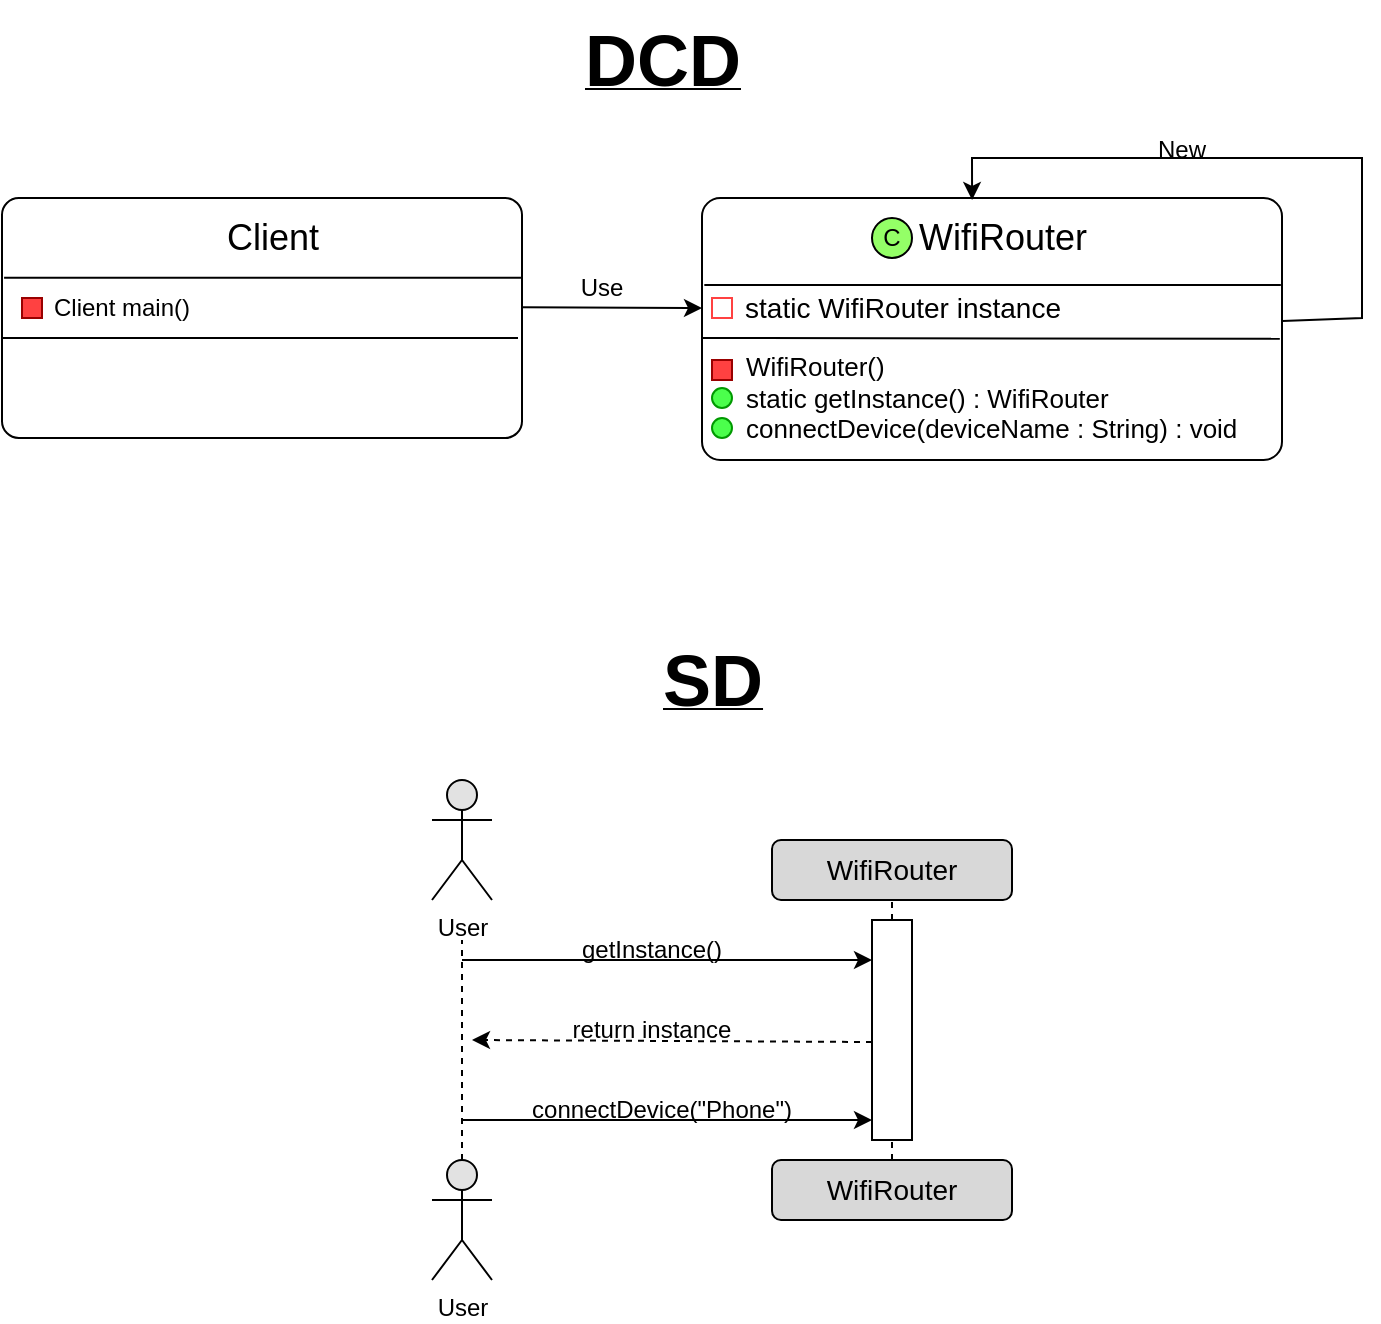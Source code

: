 <mxfile version="26.2.14">
  <diagram name="Page-1" id="YDPKlD0KFHs3SgCBXCma">
    <mxGraphModel dx="1425" dy="816" grid="1" gridSize="10" guides="1" tooltips="1" connect="1" arrows="1" fold="1" page="1" pageScale="1" pageWidth="850" pageHeight="1100" math="0" shadow="0">
      <root>
        <mxCell id="0" />
        <mxCell id="1" parent="0" />
        <mxCell id="we5Dsqlds8Qi92xJthyF-39" value="" style="endArrow=none;dashed=1;html=1;rounded=0;exitX=0.5;exitY=0;exitDx=0;exitDy=0;" parent="1" source="we5Dsqlds8Qi92xJthyF-28" edge="1">
          <mxGeometry width="50" height="50" relative="1" as="geometry">
            <mxPoint x="515" y="650" as="sourcePoint" />
            <mxPoint x="515" y="540" as="targetPoint" />
          </mxGeometry>
        </mxCell>
        <mxCell id="we5Dsqlds8Qi92xJthyF-1" value="" style="rounded=1;whiteSpace=wrap;html=1;arcSize=7;" parent="1" vertex="1">
          <mxGeometry x="420" y="189" width="290" height="131" as="geometry" />
        </mxCell>
        <mxCell id="we5Dsqlds8Qi92xJthyF-2" value="" style="endArrow=none;html=1;rounded=0;entryX=0.998;entryY=0.332;entryDx=0;entryDy=0;entryPerimeter=0;exitX=0.004;exitY=0.332;exitDx=0;exitDy=0;exitPerimeter=0;" parent="1" source="we5Dsqlds8Qi92xJthyF-1" target="we5Dsqlds8Qi92xJthyF-1" edge="1">
          <mxGeometry width="50" height="50" relative="1" as="geometry">
            <mxPoint x="590" y="279" as="sourcePoint" />
            <mxPoint x="638" y="239" as="targetPoint" />
          </mxGeometry>
        </mxCell>
        <mxCell id="we5Dsqlds8Qi92xJthyF-3" value="" style="endArrow=none;html=1;rounded=0;entryX=0.996;entryY=0.007;entryDx=0;entryDy=0;entryPerimeter=0;exitX=0.004;exitY=0.332;exitDx=0;exitDy=0;exitPerimeter=0;" parent="1" target="we5Dsqlds8Qi92xJthyF-8" edge="1">
          <mxGeometry width="50" height="50" relative="1" as="geometry">
            <mxPoint x="420" y="259" as="sourcePoint" />
            <mxPoint x="678" y="259" as="targetPoint" />
          </mxGeometry>
        </mxCell>
        <mxCell id="we5Dsqlds8Qi92xJthyF-4" value="&lt;font style=&quot;font-size: 18px;&quot;&gt;WifiRouter&lt;/font&gt;" style="text;html=1;align=center;verticalAlign=middle;resizable=0;points=[];autosize=1;strokeColor=none;fillColor=none;" parent="1" vertex="1">
          <mxGeometry x="515" y="189" width="110" height="40" as="geometry" />
        </mxCell>
        <mxCell id="we5Dsqlds8Qi92xJthyF-6" value="C" style="ellipse;whiteSpace=wrap;html=1;aspect=fixed;fillColor=#94FF67;" parent="1" vertex="1">
          <mxGeometry x="505" y="199" width="20" height="20" as="geometry" />
        </mxCell>
        <mxCell id="we5Dsqlds8Qi92xJthyF-7" value="&lt;font style=&quot;font-size: 14px;&quot;&gt;static WifiRouter instance&lt;/font&gt;" style="text;html=1;align=center;verticalAlign=middle;resizable=0;points=[];autosize=1;strokeColor=none;fillColor=none;" parent="1" vertex="1">
          <mxGeometry x="430" y="229" width="180" height="30" as="geometry" />
        </mxCell>
        <mxCell id="we5Dsqlds8Qi92xJthyF-8" value="&lt;font style=&quot;font-size: 13px;&quot;&gt;WifiRouter()&lt;/font&gt;&lt;div&gt;&lt;font style=&quot;font-size: 13px;&quot;&gt;static getInstance() : WifiRouter&lt;/font&gt;&lt;/div&gt;&lt;div&gt;&lt;font style=&quot;font-size: 13px;&quot;&gt;connectDevice(deviceName : String) : void&lt;/font&gt;&lt;/div&gt;" style="text;html=1;align=left;verticalAlign=middle;resizable=0;points=[];autosize=1;strokeColor=none;fillColor=none;" parent="1" vertex="1">
          <mxGeometry x="440" y="259" width="270" height="60" as="geometry" />
        </mxCell>
        <mxCell id="we5Dsqlds8Qi92xJthyF-9" value="" style="rounded=1;whiteSpace=wrap;html=1;arcSize=7;" parent="1" vertex="1">
          <mxGeometry x="70" y="189" width="260" height="120" as="geometry" />
        </mxCell>
        <mxCell id="we5Dsqlds8Qi92xJthyF-10" value="" style="endArrow=none;html=1;rounded=0;entryX=0.998;entryY=0.332;entryDx=0;entryDy=0;entryPerimeter=0;exitX=0.004;exitY=0.332;exitDx=0;exitDy=0;exitPerimeter=0;" parent="1" source="we5Dsqlds8Qi92xJthyF-9" target="we5Dsqlds8Qi92xJthyF-9" edge="1">
          <mxGeometry width="50" height="50" relative="1" as="geometry">
            <mxPoint x="240" y="279" as="sourcePoint" />
            <mxPoint x="288" y="239" as="targetPoint" />
          </mxGeometry>
        </mxCell>
        <mxCell id="we5Dsqlds8Qi92xJthyF-11" value="" style="endArrow=none;html=1;rounded=0;entryX=0.998;entryY=0.332;entryDx=0;entryDy=0;entryPerimeter=0;exitX=0.004;exitY=0.332;exitDx=0;exitDy=0;exitPerimeter=0;" parent="1" edge="1">
          <mxGeometry width="50" height="50" relative="1" as="geometry">
            <mxPoint x="70" y="259" as="sourcePoint" />
            <mxPoint x="328" y="259" as="targetPoint" />
          </mxGeometry>
        </mxCell>
        <mxCell id="we5Dsqlds8Qi92xJthyF-12" value="&lt;font style=&quot;font-size: 18px;&quot;&gt;Client&lt;/font&gt;" style="text;html=1;align=center;verticalAlign=middle;resizable=0;points=[];autosize=1;strokeColor=none;fillColor=none;" parent="1" vertex="1">
          <mxGeometry x="170" y="189" width="70" height="40" as="geometry" />
        </mxCell>
        <mxCell id="we5Dsqlds8Qi92xJthyF-16" value="" style="endArrow=classic;html=1;rounded=0;" parent="1" edge="1">
          <mxGeometry width="50" height="50" relative="1" as="geometry">
            <mxPoint x="330" y="243.64" as="sourcePoint" />
            <mxPoint x="420" y="244" as="targetPoint" />
          </mxGeometry>
        </mxCell>
        <mxCell id="we5Dsqlds8Qi92xJthyF-17" value="Use" style="text;html=1;align=center;verticalAlign=middle;whiteSpace=wrap;rounded=0;" parent="1" vertex="1">
          <mxGeometry x="340" y="219" width="60" height="30" as="geometry" />
        </mxCell>
        <mxCell id="we5Dsqlds8Qi92xJthyF-19" value="" style="endArrow=classic;html=1;rounded=0;exitX=1.001;exitY=0.469;exitDx=0;exitDy=0;entryX=0.364;entryY=0.025;entryDx=0;entryDy=0;entryPerimeter=0;exitPerimeter=0;" parent="1" source="we5Dsqlds8Qi92xJthyF-1" target="we5Dsqlds8Qi92xJthyF-4" edge="1">
          <mxGeometry width="50" height="50" relative="1" as="geometry">
            <mxPoint x="530" y="199" as="sourcePoint" />
            <mxPoint x="580" y="149" as="targetPoint" />
            <Array as="points">
              <mxPoint x="750" y="249" />
              <mxPoint x="750" y="169" />
              <mxPoint x="555" y="169" />
            </Array>
          </mxGeometry>
        </mxCell>
        <mxCell id="we5Dsqlds8Qi92xJthyF-20" value="New" style="text;html=1;align=center;verticalAlign=middle;whiteSpace=wrap;rounded=0;" parent="1" vertex="1">
          <mxGeometry x="630" y="150" width="60" height="30" as="geometry" />
        </mxCell>
        <mxCell id="we5Dsqlds8Qi92xJthyF-21" value="User" style="shape=umlActor;verticalLabelPosition=bottom;verticalAlign=top;html=1;outlineConnect=0;fillColor=#E2E2E2;" parent="1" vertex="1">
          <mxGeometry x="285" y="480" width="30" height="60" as="geometry" />
        </mxCell>
        <mxCell id="we5Dsqlds8Qi92xJthyF-22" value="User" style="shape=umlActor;verticalLabelPosition=bottom;verticalAlign=top;html=1;outlineConnect=0;fillColor=#E2E2E2;" parent="1" vertex="1">
          <mxGeometry x="285" y="670" width="30" height="60" as="geometry" />
        </mxCell>
        <mxCell id="we5Dsqlds8Qi92xJthyF-27" value="&lt;font style=&quot;font-size: 14px;&quot;&gt;WifiRouter&lt;/font&gt;" style="rounded=1;whiteSpace=wrap;html=1;fillColor=#D8D8D8;" parent="1" vertex="1">
          <mxGeometry x="455" y="510" width="120" height="30" as="geometry" />
        </mxCell>
        <mxCell id="we5Dsqlds8Qi92xJthyF-28" value="&lt;font style=&quot;font-size: 14px;&quot;&gt;WifiRouter&lt;/font&gt;" style="rounded=1;whiteSpace=wrap;html=1;fillColor=#D8D8D8;" parent="1" vertex="1">
          <mxGeometry x="455" y="670" width="120" height="30" as="geometry" />
        </mxCell>
        <mxCell id="we5Dsqlds8Qi92xJthyF-29" value="" style="endArrow=none;dashed=1;html=1;rounded=0;exitX=0.5;exitY=0;exitDx=0;exitDy=0;exitPerimeter=0;" parent="1" source="we5Dsqlds8Qi92xJthyF-22" edge="1">
          <mxGeometry width="50" height="50" relative="1" as="geometry">
            <mxPoint x="275" y="540" as="sourcePoint" />
            <mxPoint x="300" y="560" as="targetPoint" />
          </mxGeometry>
        </mxCell>
        <mxCell id="we5Dsqlds8Qi92xJthyF-31" value="" style="endArrow=classic;html=1;rounded=0;" parent="1" edge="1">
          <mxGeometry width="50" height="50" relative="1" as="geometry">
            <mxPoint x="300" y="570" as="sourcePoint" />
            <mxPoint x="505" y="570" as="targetPoint" />
          </mxGeometry>
        </mxCell>
        <mxCell id="we5Dsqlds8Qi92xJthyF-32" value="" style="rounded=0;whiteSpace=wrap;html=1;" parent="1" vertex="1">
          <mxGeometry x="505" y="550" width="20" height="110" as="geometry" />
        </mxCell>
        <mxCell id="we5Dsqlds8Qi92xJthyF-33" value="" style="endArrow=classic;html=1;rounded=0;entryX=0;entryY=0.25;entryDx=0;entryDy=0;" parent="1" edge="1">
          <mxGeometry width="50" height="50" relative="1" as="geometry">
            <mxPoint x="300" y="650" as="sourcePoint" />
            <mxPoint x="505" y="650" as="targetPoint" />
          </mxGeometry>
        </mxCell>
        <mxCell id="we5Dsqlds8Qi92xJthyF-34" value="" style="html=1;labelBackgroundColor=#ffffff;startArrow=none;startFill=0;startSize=6;endArrow=classic;endFill=1;endSize=6;jettySize=auto;orthogonalLoop=1;strokeWidth=1;dashed=1;fontSize=14;rounded=0;" parent="1" edge="1">
          <mxGeometry width="60" height="60" relative="1" as="geometry">
            <mxPoint x="505" y="611" as="sourcePoint" />
            <mxPoint x="305" y="610" as="targetPoint" />
          </mxGeometry>
        </mxCell>
        <mxCell id="we5Dsqlds8Qi92xJthyF-35" value="getInstance()" style="text;strokeColor=none;align=center;fillColor=none;html=1;verticalAlign=middle;whiteSpace=wrap;rounded=0;" parent="1" vertex="1">
          <mxGeometry x="365" y="550" width="60" height="30" as="geometry" />
        </mxCell>
        <mxCell id="we5Dsqlds8Qi92xJthyF-37" value="return instance" style="text;strokeColor=none;align=center;fillColor=none;html=1;verticalAlign=middle;whiteSpace=wrap;rounded=0;" parent="1" vertex="1">
          <mxGeometry x="350" y="590" width="90" height="30" as="geometry" />
        </mxCell>
        <mxCell id="we5Dsqlds8Qi92xJthyF-38" value="connectDevice(&quot;Phone&quot;)" style="text;strokeColor=none;align=center;fillColor=none;html=1;verticalAlign=middle;whiteSpace=wrap;rounded=0;" parent="1" vertex="1">
          <mxGeometry x="355" y="630" width="90" height="30" as="geometry" />
        </mxCell>
        <mxCell id="we5Dsqlds8Qi92xJthyF-40" value="" style="whiteSpace=wrap;html=1;aspect=fixed;fillColor=#FF4141;strokeColor=#990000;" parent="1" vertex="1">
          <mxGeometry x="425" y="270" width="10" height="10" as="geometry" />
        </mxCell>
        <mxCell id="we5Dsqlds8Qi92xJthyF-41" value="" style="ellipse;whiteSpace=wrap;html=1;aspect=fixed;fillColor=#4BFF4C;strokeColor=#009900;" parent="1" vertex="1">
          <mxGeometry x="425" y="284" width="10" height="10" as="geometry" />
        </mxCell>
        <mxCell id="we5Dsqlds8Qi92xJthyF-42" value="" style="ellipse;whiteSpace=wrap;html=1;aspect=fixed;fillColor=#4BFF4C;strokeColor=#009900;" parent="1" vertex="1">
          <mxGeometry x="425" y="299" width="10" height="10" as="geometry" />
        </mxCell>
        <mxCell id="we5Dsqlds8Qi92xJthyF-43" value="" style="whiteSpace=wrap;html=1;aspect=fixed;fillColor=#FFFFFF;strokeColor=#FF4141;" parent="1" vertex="1">
          <mxGeometry x="425" y="239" width="10" height="10" as="geometry" />
        </mxCell>
        <mxCell id="we5Dsqlds8Qi92xJthyF-46" value="&lt;font style=&quot;font-size: 36px;&quot;&gt;DCD&lt;/font&gt;" style="text;html=1;align=center;verticalAlign=middle;resizable=0;points=[];autosize=1;strokeColor=none;fillColor=none;fontStyle=5" parent="1" vertex="1">
          <mxGeometry x="350" y="90" width="100" height="60" as="geometry" />
        </mxCell>
        <mxCell id="we5Dsqlds8Qi92xJthyF-47" value="&lt;font style=&quot;font-size: 36px;&quot;&gt;SD&lt;/font&gt;" style="text;html=1;align=center;verticalAlign=middle;resizable=0;points=[];autosize=1;strokeColor=none;fillColor=none;fontStyle=5" parent="1" vertex="1">
          <mxGeometry x="390" y="400" width="70" height="60" as="geometry" />
        </mxCell>
        <mxCell id="6wMnHj4qWbAwuh52041B-1" value="" style="whiteSpace=wrap;html=1;aspect=fixed;fillColor=#FF4141;strokeColor=#990000;" vertex="1" parent="1">
          <mxGeometry x="80" y="239" width="10" height="10" as="geometry" />
        </mxCell>
        <mxCell id="6wMnHj4qWbAwuh52041B-2" value="Client main()" style="text;html=1;align=center;verticalAlign=middle;whiteSpace=wrap;rounded=0;" vertex="1" parent="1">
          <mxGeometry x="90" y="229" width="80" height="30" as="geometry" />
        </mxCell>
      </root>
    </mxGraphModel>
  </diagram>
</mxfile>
